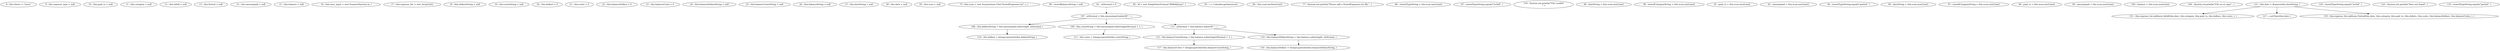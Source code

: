 digraph G {
"8 : this.choice = \"tacos\""
"9 : this.expense_type = null"
"10 : this.paid_to = null"
"11 : this.category = null"
"12 : this.Infull = null"
"13 : this.Partial = null"
"14 : this.amountpaid = null"
"15 : this.balance = null"
"16 : this.user_input = new Scanner(System.in, )"
"17 : this.expense_list = new ArrayList()"
"18 : this.dollarsString = null"
"19 : this.centsString = null"
"20 : this.dollars = 0"
"21 : this.cents = 0"
"22 : this.balanceDollars = 0"
"23 : this.balanceCents = 0"
"24 : this.balanceDollarsString = null"
"25 : this.balanceCentsString = null"
"26 : this.balanceString = null"
"27 : this.dateString = null"
"28 : this.date = null"
"29 : this.scan = null"
"73 : this.scan = new Scanner(new File(\"StoredExpenses.txt\", ), )"
"80 : storedBalanceString = null"
"81 : atDecimal = 0"
"81 : atDecimal = 0" -> "107 : atDecimal = this.amountpaid.indexOf(\".\", )" [style=dashed]
"82 : df = new SimpleDateFormat(\"MM/dd/yyyy\", )"
"83 : c = Calendar.getInstance()"
"84 : this.scan.hasNextLine()"
"77 : System.out.println(\"Please add a StoredExpenses.txt file.\", )"
"86 : storedTypeString = this.scan.nextLine()"
"87 : storedTypeString.equals(\"in-full\", )"
"139 : System.out.println(\"File Loaded\n\", )"
"89 : dateString = this.scan.nextLine()"
"90 : storedCategoryString = this.scan.nextLine()"
"91 : paid_to = this.scan.nextLine()"
"92 : amountpaid = this.scan.nextLine()"
"94 : storedTypeString.equals(\"partial\", )"
"96 : dateString = this.scan.nextLine()"
"97 : storedCategoryString = this.scan.nextLine()"
"98 : paid_to = this.scan.nextLine()"
"99 : amountpaid = this.scan.nextLine()"
"100 : balance = this.scan.nextLine()"
"104 : System.err.println(\"File no es aqui.\", )"
"107 : atDecimal = this.amountpaid.indexOf(\".\", )"
"107 : atDecimal = this.amountpaid.indexOf(\".\", )" -> "108 : this.dollarsString = this.amountpaid.substring(0, atDecimal, )"
"107 : atDecimal = this.amountpaid.indexOf(\".\", )" -> "109 : this.centsString = this.amountpaid.substring(atDecimal + 1, )"
"107 : atDecimal = this.amountpaid.indexOf(\".\", )" -> "113 : atDecimal = this.balance.indexOf(\".\", )" [style=dashed]
"108 : this.dollarsString = this.amountpaid.substring(0, atDecimal, )"
"108 : this.dollarsString = this.amountpaid.substring(0, atDecimal, )" -> "110 : this.dollars = Integer.parseInt(this.dollarsString, )"
"109 : this.centsString = this.amountpaid.substring(atDecimal + 1, )"
"109 : this.centsString = this.amountpaid.substring(atDecimal + 1, )" -> "111 : this.cents = Integer.parseInt(this.centsString, )"
"110 : this.dollars = Integer.parseInt(this.dollarsString, )"
"111 : this.cents = Integer.parseInt(this.centsString, )"
"113 : atDecimal = this.balance.indexOf(\".\", )"
"113 : atDecimal = this.balance.indexOf(\".\", )" -> "115 : this.balanceCentsString = this.balance.substring(atDecimal + 1, )"
"113 : atDecimal = this.balance.indexOf(\".\", )" -> "114 : this.balanceDollarsString = this.balance.substring(0, atDecimal, )"
"114 : this.balanceDollarsString = this.balance.substring(0, atDecimal, )"
"114 : this.balanceDollarsString = this.balance.substring(0, atDecimal, )" -> "116 : this.balanceDollars = Integer.parseInt(this.balanceDollarsString, )"
"115 : this.balanceCentsString = this.balance.substring(atDecimal + 1, )"
"115 : this.balanceCentsString = this.balance.substring(atDecimal + 1, )" -> "117 : this.balanceCents = Integer.parseInt(this.balanceCentsString, )"
"116 : this.balanceDollars = Integer.parseInt(this.balanceDollarsString, )"
"117 : this.balanceCents = Integer.parseInt(this.balanceCentsString, )"
"121 : this.date = df.parse(this.dateString, )"
"121 : this.date = df.parse(this.dateString, )" -> "131 : this.expense_list.add(new Infull(this.date, this.category, this.paid_to, this.dollars, this.cents, ), )"
"121 : this.date = df.parse(this.dateString, )" -> "127 : c.setTime(this.date, )"
"121 : this.date = df.parse(this.dateString, )" -> "135 : this.expense_list.add(new Partial(this.date, this.category, this.paid_to, this.dollars, this.cents, this.balanceDollars, this.balanceCents, ), )"
"127 : c.setTime(this.date, )"
"129 : storedTypeString.equals(\"in-full\", )"
"125 : System.out.println(\"Date not found\", )"
"131 : this.expense_list.add(new Infull(this.date, this.category, this.paid_to, this.dollars, this.cents, ), )"
"133 : storedTypeString.equals(\"partial\", )"
"135 : this.expense_list.add(new Partial(this.date, this.category, this.paid_to, this.dollars, this.cents, this.balanceDollars, this.balanceCents, ), )"
"84 : this.scan.hasNextLine()"
}